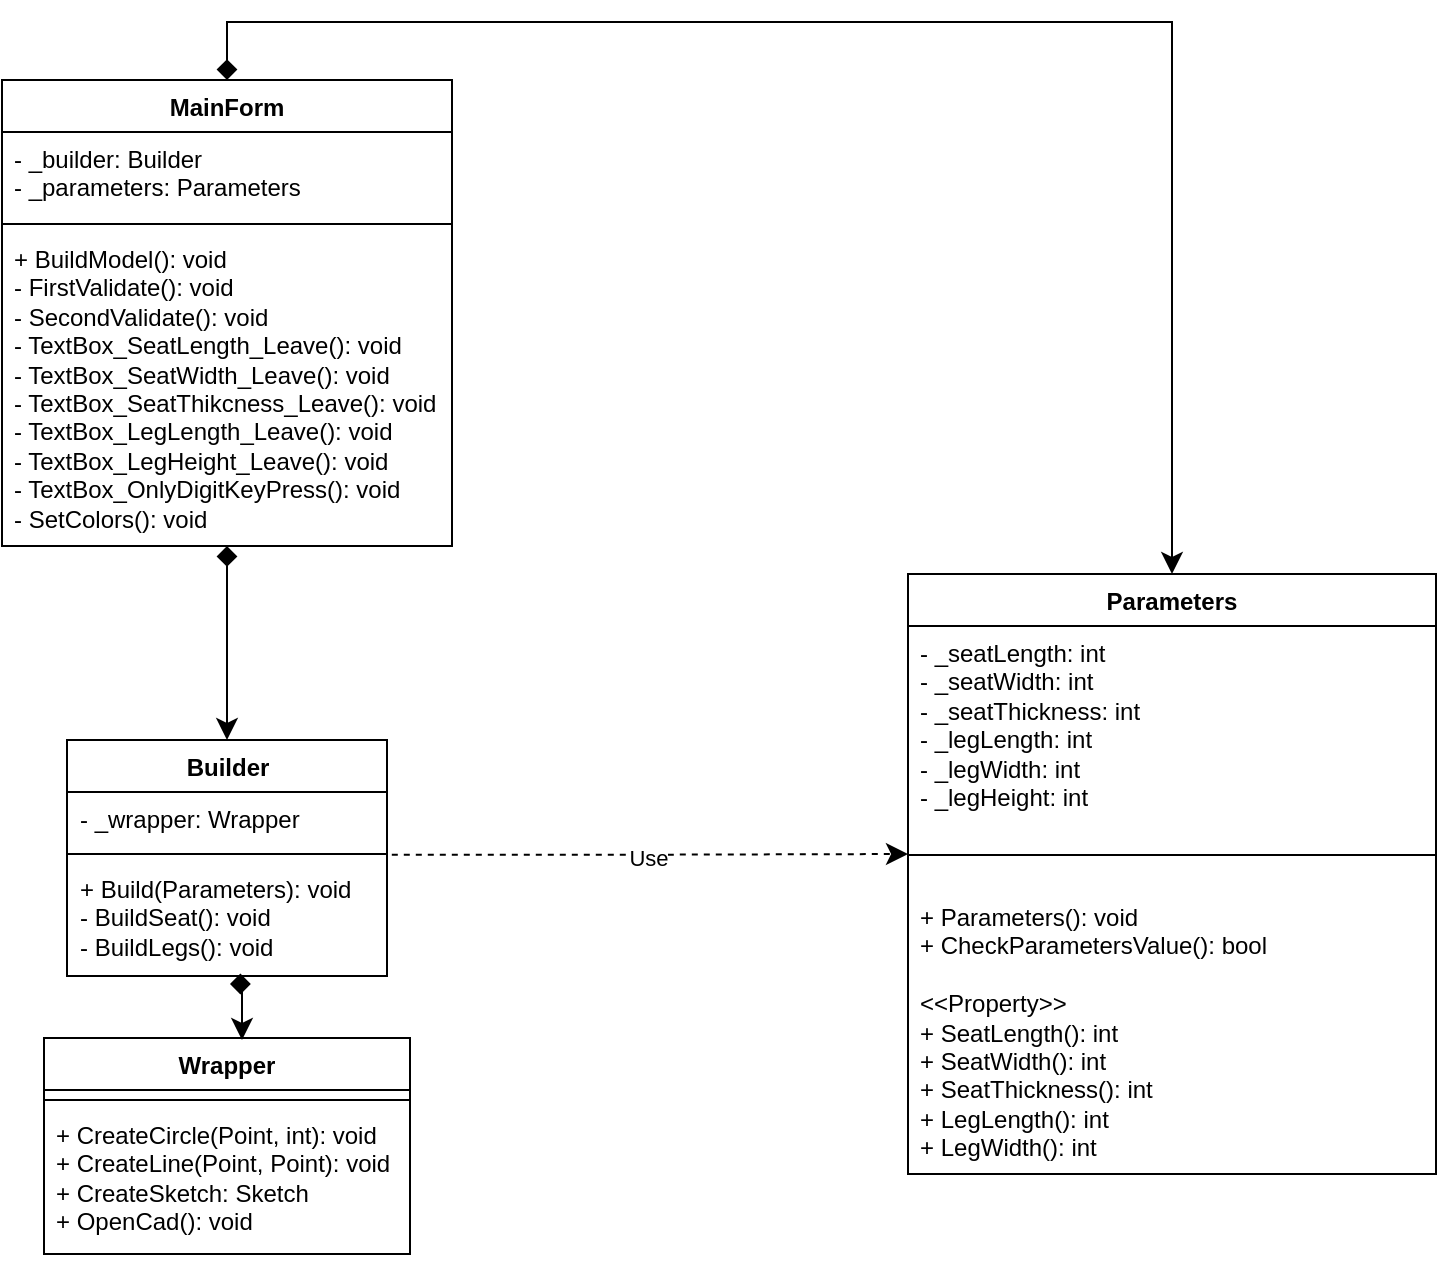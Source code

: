 <mxfile version="24.8.0">
  <diagram id="C5RBs43oDa-KdzZeNtuy" name="Page-1">
    <mxGraphModel dx="1900" dy="1176" grid="0" gridSize="10" guides="1" tooltips="1" connect="1" arrows="1" fold="1" page="0" pageScale="1" pageWidth="827" pageHeight="1169" math="0" shadow="0">
      <root>
        <mxCell id="WIyWlLk6GJQsqaUBKTNV-0" />
        <mxCell id="WIyWlLk6GJQsqaUBKTNV-1" parent="WIyWlLk6GJQsqaUBKTNV-0" />
        <mxCell id="i5632uBjRB5B52lGXk-J-0" value="MainForm" style="swimlane;fontStyle=1;align=center;verticalAlign=top;childLayout=stackLayout;horizontal=1;startSize=26;horizontalStack=0;resizeParent=1;resizeParentMax=0;resizeLast=0;collapsible=1;marginBottom=0;whiteSpace=wrap;html=1;" parent="WIyWlLk6GJQsqaUBKTNV-1" vertex="1">
          <mxGeometry x="-44" y="-47" width="225" height="233" as="geometry" />
        </mxCell>
        <mxCell id="i5632uBjRB5B52lGXk-J-1" value="- _builder: Builder&lt;div&gt;- _parameters: Parameters&lt;br&gt;&lt;/div&gt;" style="text;strokeColor=none;fillColor=none;align=left;verticalAlign=top;spacingLeft=4;spacingRight=4;overflow=hidden;rotatable=0;points=[[0,0.5],[1,0.5]];portConstraint=eastwest;whiteSpace=wrap;html=1;" parent="i5632uBjRB5B52lGXk-J-0" vertex="1">
          <mxGeometry y="26" width="225" height="42" as="geometry" />
        </mxCell>
        <mxCell id="i5632uBjRB5B52lGXk-J-2" value="" style="line;strokeWidth=1;fillColor=none;align=left;verticalAlign=middle;spacingTop=-1;spacingLeft=3;spacingRight=3;rotatable=0;labelPosition=right;points=[];portConstraint=eastwest;strokeColor=inherit;" parent="i5632uBjRB5B52lGXk-J-0" vertex="1">
          <mxGeometry y="68" width="225" height="8" as="geometry" />
        </mxCell>
        <mxCell id="i5632uBjRB5B52lGXk-J-3" value="+ BuildModel(): void&lt;div&gt;- FirstValidate(): void&lt;/div&gt;&lt;div&gt;- SecondValidate(): void&lt;/div&gt;&lt;div&gt;- TextBox_SeatLength_Leave(): void&lt;/div&gt;&lt;div&gt;- TextBox_SeatWidth_Leave(): void&lt;/div&gt;&lt;div&gt;- TextBox_SeatThikcness_Leave(): void&lt;/div&gt;&lt;div&gt;- TextBox_LegLength_Leave(): void&lt;/div&gt;&lt;div&gt;- TextBox_LegHeight_Leave(): void&lt;br&gt;&lt;div&gt;- TextBox_OnlyDigitKeyPress(): void&lt;/div&gt;&lt;/div&gt;&lt;div&gt;- SetColors(): void&lt;/div&gt;" style="text;strokeColor=none;fillColor=none;align=left;verticalAlign=top;spacingLeft=4;spacingRight=4;overflow=hidden;rotatable=0;points=[[0,0.5],[1,0.5]];portConstraint=eastwest;whiteSpace=wrap;html=1;" parent="i5632uBjRB5B52lGXk-J-0" vertex="1">
          <mxGeometry y="76" width="225" height="157" as="geometry" />
        </mxCell>
        <mxCell id="i5632uBjRB5B52lGXk-J-4" value="Builder&lt;div&gt;&lt;br&gt;&lt;/div&gt;" style="swimlane;fontStyle=1;align=center;verticalAlign=top;childLayout=stackLayout;horizontal=1;startSize=26;horizontalStack=0;resizeParent=1;resizeParentMax=0;resizeLast=0;collapsible=1;marginBottom=0;whiteSpace=wrap;html=1;" parent="WIyWlLk6GJQsqaUBKTNV-1" vertex="1">
          <mxGeometry x="-11.5" y="283" width="160" height="118" as="geometry" />
        </mxCell>
        <mxCell id="i5632uBjRB5B52lGXk-J-5" value="&lt;div&gt;- _wrapper: Wrapper&lt;/div&gt;" style="text;strokeColor=none;fillColor=none;align=left;verticalAlign=top;spacingLeft=4;spacingRight=4;overflow=hidden;rotatable=0;points=[[0,0.5],[1,0.5]];portConstraint=eastwest;whiteSpace=wrap;html=1;" parent="i5632uBjRB5B52lGXk-J-4" vertex="1">
          <mxGeometry y="26" width="160" height="27" as="geometry" />
        </mxCell>
        <mxCell id="i5632uBjRB5B52lGXk-J-6" value="" style="line;strokeWidth=1;fillColor=none;align=left;verticalAlign=middle;spacingTop=-1;spacingLeft=3;spacingRight=3;rotatable=0;labelPosition=right;points=[];portConstraint=eastwest;strokeColor=inherit;" parent="i5632uBjRB5B52lGXk-J-4" vertex="1">
          <mxGeometry y="53" width="160" height="8" as="geometry" />
        </mxCell>
        <mxCell id="i5632uBjRB5B52lGXk-J-7" value="+ Build(Parameters): void&lt;div&gt;- BuildSeat(): void&lt;/div&gt;&lt;div&gt;- BuildLegs(): void&amp;nbsp;&lt;/div&gt;" style="text;strokeColor=none;fillColor=none;align=left;verticalAlign=top;spacingLeft=4;spacingRight=4;overflow=hidden;rotatable=0;points=[[0,0.5],[1,0.5]];portConstraint=eastwest;whiteSpace=wrap;html=1;" parent="i5632uBjRB5B52lGXk-J-4" vertex="1">
          <mxGeometry y="61" width="160" height="57" as="geometry" />
        </mxCell>
        <mxCell id="i5632uBjRB5B52lGXk-J-8" value="Wrapper" style="swimlane;fontStyle=1;align=center;verticalAlign=top;childLayout=stackLayout;horizontal=1;startSize=26;horizontalStack=0;resizeParent=1;resizeParentMax=0;resizeLast=0;collapsible=1;marginBottom=0;whiteSpace=wrap;html=1;" parent="WIyWlLk6GJQsqaUBKTNV-1" vertex="1">
          <mxGeometry x="-23" y="432" width="183" height="108" as="geometry" />
        </mxCell>
        <mxCell id="i5632uBjRB5B52lGXk-J-9" value="&lt;div&gt;&lt;br&gt;&lt;/div&gt;" style="text;strokeColor=none;fillColor=none;align=left;verticalAlign=top;spacingLeft=4;spacingRight=4;overflow=hidden;rotatable=0;points=[[0,0.5],[1,0.5]];portConstraint=eastwest;whiteSpace=wrap;html=1;" parent="i5632uBjRB5B52lGXk-J-8" vertex="1">
          <mxGeometry y="26" width="183" height="1" as="geometry" />
        </mxCell>
        <mxCell id="i5632uBjRB5B52lGXk-J-10" value="" style="line;strokeWidth=1;fillColor=none;align=left;verticalAlign=middle;spacingTop=-1;spacingLeft=3;spacingRight=3;rotatable=0;labelPosition=right;points=[];portConstraint=eastwest;strokeColor=inherit;" parent="i5632uBjRB5B52lGXk-J-8" vertex="1">
          <mxGeometry y="27" width="183" height="8" as="geometry" />
        </mxCell>
        <mxCell id="i5632uBjRB5B52lGXk-J-11" value="+ CreateCircle(Point, int): void&lt;div&gt;+ CreateLine(Point, Point): void&lt;/div&gt;&lt;div&gt;+ CreateSketch: Sketch&lt;/div&gt;&lt;div&gt;+ OpenCad(): void&lt;/div&gt;" style="text;strokeColor=none;fillColor=none;align=left;verticalAlign=top;spacingLeft=4;spacingRight=4;overflow=hidden;rotatable=0;points=[[0,0.5],[1,0.5]];portConstraint=eastwest;whiteSpace=wrap;html=1;" parent="i5632uBjRB5B52lGXk-J-8" vertex="1">
          <mxGeometry y="35" width="183" height="73" as="geometry" />
        </mxCell>
        <mxCell id="i5632uBjRB5B52lGXk-J-12" value="Parameters" style="swimlane;fontStyle=1;align=center;verticalAlign=top;childLayout=stackLayout;horizontal=1;startSize=26;horizontalStack=0;resizeParent=1;resizeParentMax=0;resizeLast=0;collapsible=1;marginBottom=0;whiteSpace=wrap;html=1;" parent="WIyWlLk6GJQsqaUBKTNV-1" vertex="1">
          <mxGeometry x="409" y="200" width="264" height="300" as="geometry" />
        </mxCell>
        <mxCell id="i5632uBjRB5B52lGXk-J-13" value="&lt;div&gt;- _seatLength: int&lt;/div&gt;&lt;div&gt;- _seatWidth: int&lt;/div&gt;&lt;div&gt;- _seatThickness: int&lt;br&gt;&lt;/div&gt;&lt;div&gt;- _legLength: int&lt;br&gt;&lt;/div&gt;&lt;div&gt;- _legWidth: int&lt;br&gt;&lt;/div&gt;&lt;div&gt;- _legHeight: int&lt;/div&gt;" style="text;strokeColor=none;fillColor=none;align=left;verticalAlign=top;spacingLeft=4;spacingRight=4;overflow=hidden;rotatable=0;points=[[0,0.5],[1,0.5]];portConstraint=eastwest;whiteSpace=wrap;html=1;" parent="i5632uBjRB5B52lGXk-J-12" vertex="1">
          <mxGeometry y="26" width="264" height="97" as="geometry" />
        </mxCell>
        <mxCell id="i5632uBjRB5B52lGXk-J-14" value="" style="line;strokeWidth=1;fillColor=none;align=left;verticalAlign=middle;spacingTop=-1;spacingLeft=3;spacingRight=3;rotatable=0;labelPosition=right;points=[];portConstraint=eastwest;strokeColor=inherit;" parent="i5632uBjRB5B52lGXk-J-12" vertex="1">
          <mxGeometry y="123" width="264" height="35" as="geometry" />
        </mxCell>
        <mxCell id="i5632uBjRB5B52lGXk-J-15" value="+ Parameters(): void&lt;div&gt;+ CheckParametersValue(): bool&amp;nbsp;&lt;br&gt;&lt;div&gt;&lt;br&gt;&lt;/div&gt;&lt;div&gt;&amp;lt;&amp;lt;Property&amp;gt;&amp;gt;&lt;/div&gt;&lt;div&gt;+ SeatLength(): int&lt;/div&gt;&lt;div&gt;+ SeatWidth(): int&lt;br&gt;&lt;/div&gt;&lt;div&gt;+ SeatThickness(): int&lt;br&gt;&lt;/div&gt;&lt;div&gt;+ LegLength(): int&lt;br&gt;&lt;/div&gt;&lt;div&gt;+ LegWidth(): int&lt;/div&gt;&lt;/div&gt;" style="text;strokeColor=none;fillColor=none;align=left;verticalAlign=top;spacingLeft=4;spacingRight=4;overflow=hidden;rotatable=0;points=[[0,0.5],[1,0.5]];portConstraint=eastwest;whiteSpace=wrap;html=1;" parent="i5632uBjRB5B52lGXk-J-12" vertex="1">
          <mxGeometry y="158" width="264" height="142" as="geometry" />
        </mxCell>
        <mxCell id="i5632uBjRB5B52lGXk-J-16" value="" style="edgeStyle=elbowEdgeStyle;elbow=horizontal;endArrow=classic;html=1;curved=0;rounded=0;endSize=8;startSize=8;exitX=0.5;exitY=0;exitDx=0;exitDy=0;strokeColor=default;startArrow=diamond;startFill=1;entryX=0.5;entryY=0;entryDx=0;entryDy=0;" parent="WIyWlLk6GJQsqaUBKTNV-1" source="i5632uBjRB5B52lGXk-J-0" target="i5632uBjRB5B52lGXk-J-12" edge="1">
          <mxGeometry width="50" height="50" relative="1" as="geometry">
            <mxPoint x="117" y="87" as="sourcePoint" />
            <mxPoint x="167" y="37" as="targetPoint" />
            <Array as="points">
              <mxPoint x="312" y="-76" />
            </Array>
          </mxGeometry>
        </mxCell>
        <mxCell id="i5632uBjRB5B52lGXk-J-17" value="" style="edgeStyle=elbowEdgeStyle;elbow=horizontal;endArrow=classic;html=1;curved=0;rounded=0;endSize=8;startSize=8;exitX=0.5;exitY=1;exitDx=0;exitDy=0;strokeColor=default;startArrow=diamond;startFill=1;entryX=0.5;entryY=0;entryDx=0;entryDy=0;" parent="WIyWlLk6GJQsqaUBKTNV-1" source="i5632uBjRB5B52lGXk-J-0" target="i5632uBjRB5B52lGXk-J-4" edge="1">
          <mxGeometry width="50" height="50" relative="1" as="geometry">
            <mxPoint x="68.424" y="246.0" as="sourcePoint" />
            <mxPoint x="68.45" y="279.98" as="targetPoint" />
            <Array as="points" />
          </mxGeometry>
        </mxCell>
        <mxCell id="i5632uBjRB5B52lGXk-J-18" value="" style="edgeStyle=elbowEdgeStyle;elbow=horizontal;endArrow=classic;html=1;curved=0;rounded=0;endSize=8;startSize=8;strokeColor=default;startArrow=diamond;startFill=1;entryX=0.541;entryY=0.009;entryDx=0;entryDy=0;entryPerimeter=0;" parent="WIyWlLk6GJQsqaUBKTNV-1" target="i5632uBjRB5B52lGXk-J-8" edge="1">
          <mxGeometry width="50" height="50" relative="1" as="geometry">
            <mxPoint x="70" y="405" as="sourcePoint" />
            <mxPoint x="77" y="293" as="targetPoint" />
            <Array as="points">
              <mxPoint x="76" y="418" />
            </Array>
          </mxGeometry>
        </mxCell>
        <mxCell id="i5632uBjRB5B52lGXk-J-20" value="" style="edgeStyle=elbowEdgeStyle;elbow=horizontal;endArrow=classic;html=1;curved=0;rounded=0;endSize=8;startSize=8;exitX=1.015;exitY=-0.064;exitDx=0;exitDy=0;exitPerimeter=0;dashed=1;" parent="WIyWlLk6GJQsqaUBKTNV-1" source="i5632uBjRB5B52lGXk-J-7" edge="1">
          <mxGeometry width="50" height="50" relative="1" as="geometry">
            <mxPoint x="227" y="375" as="sourcePoint" />
            <mxPoint x="409" y="340" as="targetPoint" />
          </mxGeometry>
        </mxCell>
        <mxCell id="i5632uBjRB5B52lGXk-J-21" value="Use" style="edgeLabel;html=1;align=center;verticalAlign=middle;resizable=0;points=[];" parent="i5632uBjRB5B52lGXk-J-20" vertex="1" connectable="0">
          <mxGeometry x="0.453" relative="1" as="geometry">
            <mxPoint x="-60" y="2" as="offset" />
          </mxGeometry>
        </mxCell>
      </root>
    </mxGraphModel>
  </diagram>
</mxfile>
